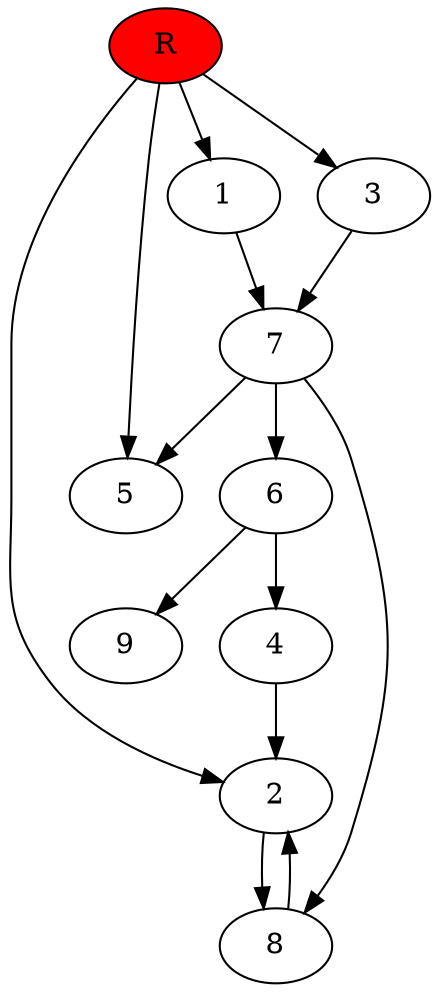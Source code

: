 digraph prb37236 {
	1
	2
	3
	4
	5
	6
	7
	8
	R [fillcolor="#ff0000" style=filled]
	1 -> 7
	2 -> 8
	3 -> 7
	4 -> 2
	6 -> 4
	6 -> 9
	7 -> 5
	7 -> 6
	7 -> 8
	8 -> 2
	R -> 1
	R -> 2
	R -> 3
	R -> 5
}
